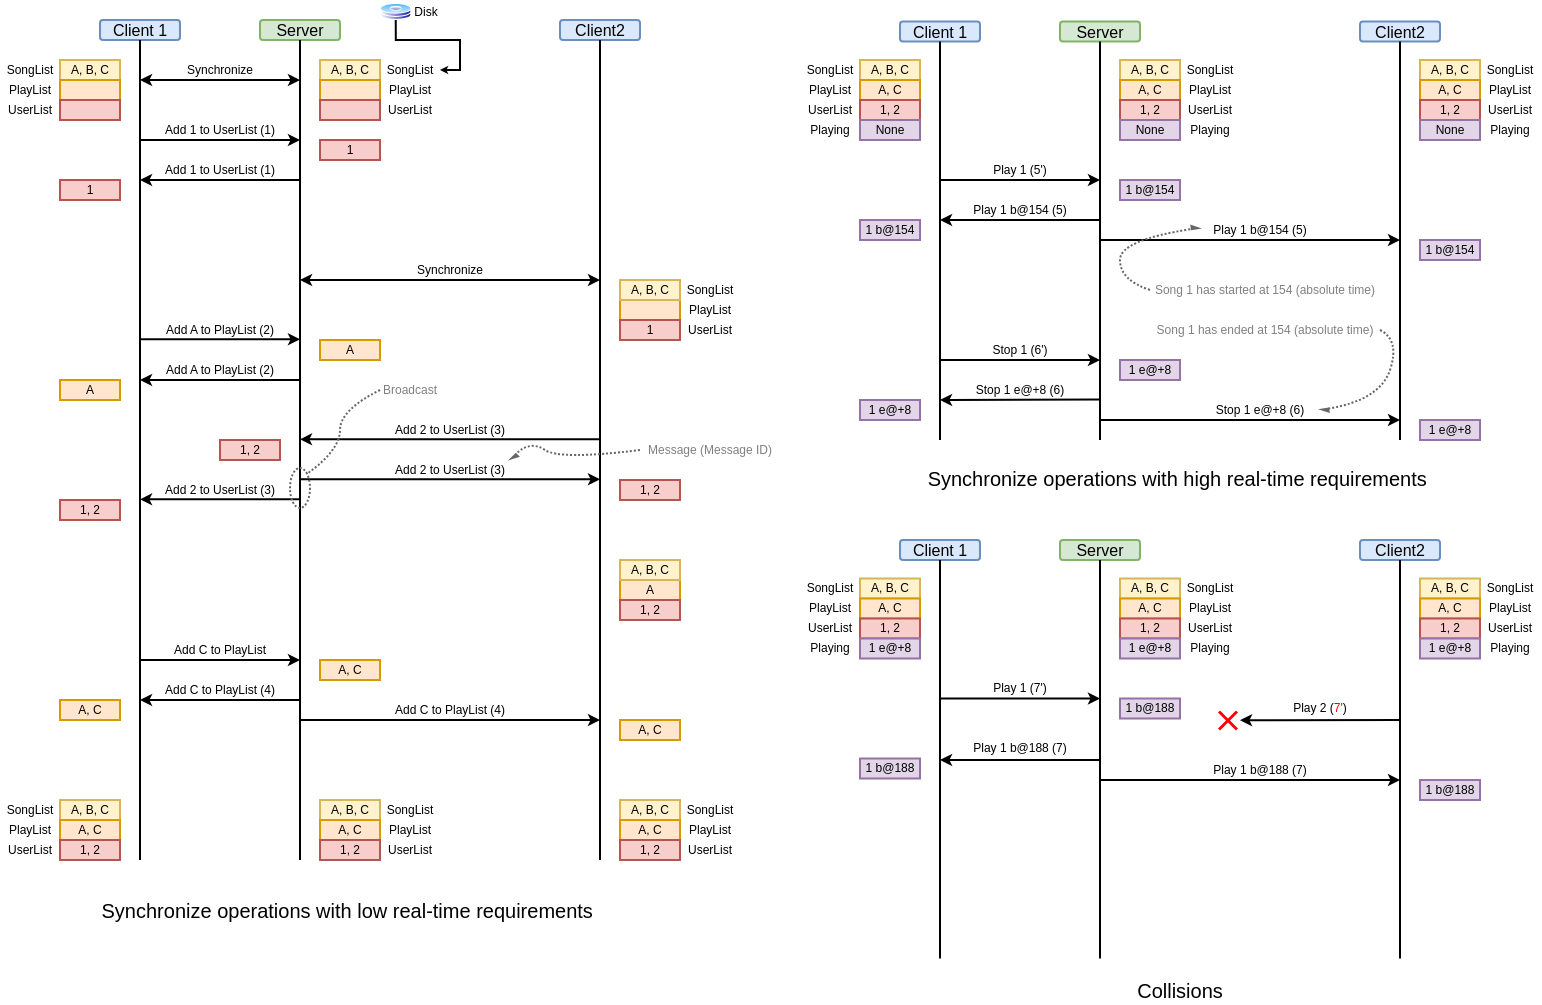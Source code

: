 <mxfile version="24.8.4">
  <diagram name="第 1 页" id="3ZcK6W1l4XbIbxJPCc2v">
    <mxGraphModel dx="1158" dy="635" grid="1" gridSize="10" guides="1" tooltips="1" connect="1" arrows="1" fold="1" page="1" pageScale="1" pageWidth="1000" pageHeight="1000" math="0" shadow="0">
      <root>
        <mxCell id="0" />
        <mxCell id="1" parent="0" />
        <mxCell id="YlG3r0k9uFu-52Q5VEmV-1" value="Client 1" style="rounded=1;whiteSpace=wrap;html=1;fontSize=8;fillColor=#dae8fc;strokeColor=#6c8ebf;" vertex="1" parent="1">
          <mxGeometry x="80" y="20" width="40" height="10" as="geometry" />
        </mxCell>
        <mxCell id="YlG3r0k9uFu-52Q5VEmV-2" value="Server" style="rounded=1;whiteSpace=wrap;html=1;fontSize=8;fillColor=#d5e8d4;strokeColor=#82b366;" vertex="1" parent="1">
          <mxGeometry x="160" y="20" width="40" height="10" as="geometry" />
        </mxCell>
        <mxCell id="YlG3r0k9uFu-52Q5VEmV-3" value="Client2" style="rounded=1;whiteSpace=wrap;html=1;fontSize=8;fillColor=#dae8fc;strokeColor=#6c8ebf;" vertex="1" parent="1">
          <mxGeometry x="310" y="20" width="40" height="10" as="geometry" />
        </mxCell>
        <mxCell id="YlG3r0k9uFu-52Q5VEmV-4" value="" style="endArrow=none;html=1;rounded=0;entryX=0.5;entryY=1;entryDx=0;entryDy=0;" edge="1" parent="1" target="YlG3r0k9uFu-52Q5VEmV-1">
          <mxGeometry width="50" height="50" relative="1" as="geometry">
            <mxPoint x="100" y="440" as="sourcePoint" />
            <mxPoint x="240" y="130" as="targetPoint" />
          </mxGeometry>
        </mxCell>
        <mxCell id="YlG3r0k9uFu-52Q5VEmV-5" value="" style="endArrow=none;html=1;rounded=0;entryX=0.5;entryY=1;entryDx=0;entryDy=0;" edge="1" parent="1" target="YlG3r0k9uFu-52Q5VEmV-2">
          <mxGeometry width="50" height="50" relative="1" as="geometry">
            <mxPoint x="180" y="440" as="sourcePoint" />
            <mxPoint x="179.83" y="50" as="targetPoint" />
          </mxGeometry>
        </mxCell>
        <mxCell id="YlG3r0k9uFu-52Q5VEmV-6" value="" style="endArrow=none;html=1;rounded=0;entryX=0.5;entryY=1;entryDx=0;entryDy=0;" edge="1" parent="1" target="YlG3r0k9uFu-52Q5VEmV-3">
          <mxGeometry width="50" height="50" relative="1" as="geometry">
            <mxPoint x="330" y="440" as="sourcePoint" />
            <mxPoint x="329.83" y="50" as="targetPoint" />
          </mxGeometry>
        </mxCell>
        <mxCell id="YlG3r0k9uFu-52Q5VEmV-7" value="" style="endArrow=classic;html=1;rounded=0;startSize=3;endSize=3;" edge="1" parent="1">
          <mxGeometry width="50" height="50" relative="1" as="geometry">
            <mxPoint x="100" y="80" as="sourcePoint" />
            <mxPoint x="180" y="80" as="targetPoint" />
          </mxGeometry>
        </mxCell>
        <mxCell id="YlG3r0k9uFu-52Q5VEmV-9" value="Add 1 to UserList (1)" style="text;html=1;align=center;verticalAlign=middle;whiteSpace=wrap;rounded=0;fontSize=6;dashed=1;dashPattern=1 1;" vertex="1" parent="1">
          <mxGeometry x="110" y="70" width="60" height="10" as="geometry" />
        </mxCell>
        <mxCell id="YlG3r0k9uFu-52Q5VEmV-13" value="" style="endArrow=classic;html=1;rounded=0;startSize=3;endSize=3;" edge="1" parent="1">
          <mxGeometry width="50" height="50" relative="1" as="geometry">
            <mxPoint x="180" y="100" as="sourcePoint" />
            <mxPoint x="100" y="100" as="targetPoint" />
          </mxGeometry>
        </mxCell>
        <mxCell id="YlG3r0k9uFu-52Q5VEmV-14" value="Add 1 to UserList (1)" style="text;html=1;align=center;verticalAlign=middle;whiteSpace=wrap;rounded=0;fontSize=6;" vertex="1" parent="1">
          <mxGeometry x="110" y="90" width="60" height="10" as="geometry" />
        </mxCell>
        <mxCell id="YlG3r0k9uFu-52Q5VEmV-27" value="" style="endArrow=classic;html=1;rounded=0;startSize=3;endSize=3;" edge="1" parent="1">
          <mxGeometry width="50" height="50" relative="1" as="geometry">
            <mxPoint x="100" y="179.67" as="sourcePoint" />
            <mxPoint x="180" y="179.67" as="targetPoint" />
          </mxGeometry>
        </mxCell>
        <mxCell id="YlG3r0k9uFu-52Q5VEmV-28" value="Add A to PlayList (2)" style="text;html=1;align=center;verticalAlign=middle;whiteSpace=wrap;rounded=0;fontSize=6;" vertex="1" parent="1">
          <mxGeometry x="110" y="170" width="60" height="10" as="geometry" />
        </mxCell>
        <mxCell id="YlG3r0k9uFu-52Q5VEmV-29" value="" style="endArrow=classic;html=1;rounded=0;startSize=3;endSize=3;" edge="1" parent="1">
          <mxGeometry width="50" height="50" relative="1" as="geometry">
            <mxPoint x="180" y="200" as="sourcePoint" />
            <mxPoint x="100" y="200" as="targetPoint" />
          </mxGeometry>
        </mxCell>
        <mxCell id="YlG3r0k9uFu-52Q5VEmV-30" value="Add A to PlayList (2)" style="text;html=1;align=center;verticalAlign=middle;whiteSpace=wrap;rounded=0;fontSize=6;" vertex="1" parent="1">
          <mxGeometry x="110" y="190" width="60" height="10" as="geometry" />
        </mxCell>
        <mxCell id="YlG3r0k9uFu-52Q5VEmV-33" value="A, B, C" style="rounded=0;whiteSpace=wrap;html=1;fillColor=#fff2cc;strokeColor=#d6b656;fontSize=6;" vertex="1" parent="1">
          <mxGeometry x="190" y="40" width="30" height="10" as="geometry" />
        </mxCell>
        <mxCell id="YlG3r0k9uFu-52Q5VEmV-34" value="" style="rounded=0;whiteSpace=wrap;html=1;fillColor=#ffe6cc;strokeColor=#d79b00;fontSize=6;" vertex="1" parent="1">
          <mxGeometry x="190" y="50" width="30" height="10" as="geometry" />
        </mxCell>
        <mxCell id="YlG3r0k9uFu-52Q5VEmV-35" value="" style="rounded=0;whiteSpace=wrap;html=1;fillColor=#f8cecc;strokeColor=#b85450;fontSize=6;" vertex="1" parent="1">
          <mxGeometry x="190" y="60" width="30" height="10" as="geometry" />
        </mxCell>
        <mxCell id="YlG3r0k9uFu-52Q5VEmV-37" value="SongList" style="text;html=1;align=center;verticalAlign=middle;whiteSpace=wrap;rounded=0;fontSize=6;" vertex="1" parent="1">
          <mxGeometry x="220" y="40" width="30" height="10" as="geometry" />
        </mxCell>
        <mxCell id="YlG3r0k9uFu-52Q5VEmV-38" value="PlayList" style="text;html=1;align=center;verticalAlign=middle;whiteSpace=wrap;rounded=0;fontSize=6;" vertex="1" parent="1">
          <mxGeometry x="220" y="50" width="30" height="10" as="geometry" />
        </mxCell>
        <mxCell id="YlG3r0k9uFu-52Q5VEmV-39" value="UserList" style="text;html=1;align=center;verticalAlign=middle;whiteSpace=wrap;rounded=0;fontSize=6;" vertex="1" parent="1">
          <mxGeometry x="220" y="60" width="30" height="10" as="geometry" />
        </mxCell>
        <mxCell id="YlG3r0k9uFu-52Q5VEmV-40" value="1" style="rounded=0;whiteSpace=wrap;html=1;fillColor=#f8cecc;strokeColor=#b85450;fontSize=6;" vertex="1" parent="1">
          <mxGeometry x="190" y="80" width="30" height="10" as="geometry" />
        </mxCell>
        <mxCell id="YlG3r0k9uFu-52Q5VEmV-41" value="" style="rounded=0;whiteSpace=wrap;html=1;fillColor=#ffe6cc;strokeColor=#d79b00;fontSize=6;" vertex="1" parent="1">
          <mxGeometry x="340" y="160" width="30" height="10" as="geometry" />
        </mxCell>
        <mxCell id="YlG3r0k9uFu-52Q5VEmV-42" value="A" style="rounded=0;whiteSpace=wrap;html=1;fillColor=#ffe6cc;strokeColor=#d79b00;fontSize=6;" vertex="1" parent="1">
          <mxGeometry x="60" y="200" width="30" height="10" as="geometry" />
        </mxCell>
        <mxCell id="YlG3r0k9uFu-52Q5VEmV-43" value="A" style="rounded=0;whiteSpace=wrap;html=1;fillColor=#ffe6cc;strokeColor=#d79b00;fontSize=6;" vertex="1" parent="1">
          <mxGeometry x="190" y="180" width="30" height="10" as="geometry" />
        </mxCell>
        <mxCell id="YlG3r0k9uFu-52Q5VEmV-44" value="A, B, C" style="rounded=0;whiteSpace=wrap;html=1;fillColor=#fff2cc;strokeColor=#d6b656;fontSize=6;" vertex="1" parent="1">
          <mxGeometry x="340" y="150" width="30" height="10" as="geometry" />
        </mxCell>
        <mxCell id="YlG3r0k9uFu-52Q5VEmV-45" value="" style="endArrow=classic;html=1;rounded=0;startSize=3;endSize=3;" edge="1" parent="1">
          <mxGeometry width="50" height="50" relative="1" as="geometry">
            <mxPoint x="330" y="229.67" as="sourcePoint" />
            <mxPoint x="180" y="229.67" as="targetPoint" />
          </mxGeometry>
        </mxCell>
        <mxCell id="YlG3r0k9uFu-52Q5VEmV-46" value="Add 2 to UserList (3)" style="text;html=1;align=center;verticalAlign=middle;whiteSpace=wrap;rounded=0;fontSize=6;" vertex="1" parent="1">
          <mxGeometry x="225" y="220" width="60" height="10" as="geometry" />
        </mxCell>
        <mxCell id="YlG3r0k9uFu-52Q5VEmV-47" value="" style="endArrow=classic;html=1;rounded=0;startSize=3;endSize=3;" edge="1" parent="1">
          <mxGeometry width="50" height="50" relative="1" as="geometry">
            <mxPoint x="180" y="249.67" as="sourcePoint" />
            <mxPoint x="330" y="249.67" as="targetPoint" />
          </mxGeometry>
        </mxCell>
        <mxCell id="YlG3r0k9uFu-52Q5VEmV-48" value="Add 2 to UserList (3)" style="text;html=1;align=center;verticalAlign=middle;whiteSpace=wrap;rounded=0;fontSize=6;" vertex="1" parent="1">
          <mxGeometry x="225" y="240" width="60" height="10" as="geometry" />
        </mxCell>
        <mxCell id="YlG3r0k9uFu-52Q5VEmV-56" value="1, 2" style="rounded=0;whiteSpace=wrap;html=1;fillColor=#f8cecc;strokeColor=#b85450;fontSize=6;" vertex="1" parent="1">
          <mxGeometry x="140" y="230" width="30" height="10" as="geometry" />
        </mxCell>
        <mxCell id="YlG3r0k9uFu-52Q5VEmV-72" value="1" style="rounded=0;whiteSpace=wrap;html=1;fillColor=#f8cecc;strokeColor=#b85450;fontSize=6;" vertex="1" parent="1">
          <mxGeometry x="340" y="170" width="30" height="10" as="geometry" />
        </mxCell>
        <mxCell id="YlG3r0k9uFu-52Q5VEmV-75" style="edgeStyle=orthogonalEdgeStyle;rounded=0;orthogonalLoop=1;jettySize=auto;html=1;exitX=0.5;exitY=1;exitDx=0;exitDy=0;entryX=1;entryY=0.5;entryDx=0;entryDy=0;strokeWidth=1;endSize=1;" edge="1" parent="1" source="YlG3r0k9uFu-52Q5VEmV-74" target="YlG3r0k9uFu-52Q5VEmV-37">
          <mxGeometry relative="1" as="geometry">
            <Array as="points">
              <mxPoint x="228" y="30" />
              <mxPoint x="260" y="30" />
              <mxPoint x="260" y="45" />
            </Array>
          </mxGeometry>
        </mxCell>
        <mxCell id="YlG3r0k9uFu-52Q5VEmV-74" value="" style="image;aspect=fixed;perimeter=ellipsePerimeter;html=1;align=center;shadow=0;dashed=0;spacingTop=3;image=img/lib/active_directory/hard_disk.svg;" vertex="1" parent="1">
          <mxGeometry x="220" y="11.5" width="15.74" height="8.5" as="geometry" />
        </mxCell>
        <mxCell id="YlG3r0k9uFu-52Q5VEmV-76" value="" style="endArrow=classic;html=1;rounded=0;startSize=3;endSize=3;" edge="1" parent="1">
          <mxGeometry width="50" height="50" relative="1" as="geometry">
            <mxPoint x="180" y="259.67" as="sourcePoint" />
            <mxPoint x="100" y="259.67" as="targetPoint" />
          </mxGeometry>
        </mxCell>
        <mxCell id="YlG3r0k9uFu-52Q5VEmV-77" value="Add 2 to UserList (3)" style="text;html=1;align=center;verticalAlign=middle;whiteSpace=wrap;rounded=0;fontSize=6;" vertex="1" parent="1">
          <mxGeometry x="110" y="250" width="60" height="10" as="geometry" />
        </mxCell>
        <mxCell id="YlG3r0k9uFu-52Q5VEmV-78" value="1, 2" style="rounded=0;whiteSpace=wrap;html=1;fillColor=#f8cecc;strokeColor=#b85450;fontSize=6;" vertex="1" parent="1">
          <mxGeometry x="60" y="260" width="30" height="10" as="geometry" />
        </mxCell>
        <mxCell id="YlG3r0k9uFu-52Q5VEmV-82" value="A" style="rounded=0;whiteSpace=wrap;html=1;fillColor=#ffe6cc;strokeColor=#d79b00;fontSize=6;" vertex="1" parent="1">
          <mxGeometry x="340" y="300" width="30" height="10" as="geometry" />
        </mxCell>
        <mxCell id="YlG3r0k9uFu-52Q5VEmV-83" value="A, B, C" style="rounded=0;whiteSpace=wrap;html=1;fillColor=#fff2cc;strokeColor=#d6b656;fontSize=6;" vertex="1" parent="1">
          <mxGeometry x="340" y="290" width="30" height="10" as="geometry" />
        </mxCell>
        <mxCell id="YlG3r0k9uFu-52Q5VEmV-84" value="1, 2" style="rounded=0;whiteSpace=wrap;html=1;fillColor=#f8cecc;strokeColor=#b85450;fontSize=6;" vertex="1" parent="1">
          <mxGeometry x="340" y="310" width="30" height="10" as="geometry" />
        </mxCell>
        <mxCell id="YlG3r0k9uFu-52Q5VEmV-88" value="" style="endArrow=classic;html=1;rounded=0;startSize=3;endSize=3;" edge="1" parent="1">
          <mxGeometry width="50" height="50" relative="1" as="geometry">
            <mxPoint x="100" y="340" as="sourcePoint" />
            <mxPoint x="180" y="340" as="targetPoint" />
          </mxGeometry>
        </mxCell>
        <mxCell id="YlG3r0k9uFu-52Q5VEmV-89" value="Add C to PlayList" style="text;html=1;align=center;verticalAlign=middle;whiteSpace=wrap;rounded=0;fontSize=6;" vertex="1" parent="1">
          <mxGeometry x="110" y="330" width="60" height="10" as="geometry" />
        </mxCell>
        <mxCell id="YlG3r0k9uFu-52Q5VEmV-90" value="A, C" style="rounded=0;whiteSpace=wrap;html=1;fillColor=#ffe6cc;strokeColor=#d79b00;fontSize=6;" vertex="1" parent="1">
          <mxGeometry x="190" y="340" width="30" height="10" as="geometry" />
        </mxCell>
        <mxCell id="YlG3r0k9uFu-52Q5VEmV-91" value="" style="endArrow=classic;html=1;rounded=0;startSize=3;endSize=3;" edge="1" parent="1">
          <mxGeometry width="50" height="50" relative="1" as="geometry">
            <mxPoint x="180" y="360" as="sourcePoint" />
            <mxPoint x="100" y="360" as="targetPoint" />
          </mxGeometry>
        </mxCell>
        <mxCell id="YlG3r0k9uFu-52Q5VEmV-92" value="Add C to PlayList (4)" style="text;html=1;align=center;verticalAlign=middle;whiteSpace=wrap;rounded=0;fontSize=6;" vertex="1" parent="1">
          <mxGeometry x="110" y="350" width="60" height="10" as="geometry" />
        </mxCell>
        <mxCell id="YlG3r0k9uFu-52Q5VEmV-93" value="A, C" style="rounded=0;whiteSpace=wrap;html=1;fillColor=#ffe6cc;strokeColor=#d79b00;fontSize=6;" vertex="1" parent="1">
          <mxGeometry x="60" y="360" width="30" height="10" as="geometry" />
        </mxCell>
        <mxCell id="YlG3r0k9uFu-52Q5VEmV-94" value="" style="endArrow=classic;html=1;rounded=0;startSize=3;endSize=3;" edge="1" parent="1">
          <mxGeometry width="50" height="50" relative="1" as="geometry">
            <mxPoint x="180" y="370" as="sourcePoint" />
            <mxPoint x="330" y="370" as="targetPoint" />
          </mxGeometry>
        </mxCell>
        <mxCell id="YlG3r0k9uFu-52Q5VEmV-95" value="Add C to PlayList (4)" style="text;html=1;align=center;verticalAlign=middle;whiteSpace=wrap;rounded=0;fontSize=6;" vertex="1" parent="1">
          <mxGeometry x="225" y="360" width="60" height="10" as="geometry" />
        </mxCell>
        <mxCell id="YlG3r0k9uFu-52Q5VEmV-96" value="A, C" style="rounded=0;whiteSpace=wrap;html=1;fillColor=#ffe6cc;strokeColor=#d79b00;fontSize=6;" vertex="1" parent="1">
          <mxGeometry x="340" y="370" width="30" height="10" as="geometry" />
        </mxCell>
        <mxCell id="YlG3r0k9uFu-52Q5VEmV-102" value="A, B, C" style="rounded=0;whiteSpace=wrap;html=1;fillColor=#fff2cc;strokeColor=#d6b656;fontSize=6;" vertex="1" parent="1">
          <mxGeometry x="340" y="410" width="30" height="10" as="geometry" />
        </mxCell>
        <mxCell id="YlG3r0k9uFu-52Q5VEmV-103" value="A, C" style="rounded=0;whiteSpace=wrap;html=1;fillColor=#ffe6cc;strokeColor=#d79b00;fontSize=6;" vertex="1" parent="1">
          <mxGeometry x="340" y="420" width="30" height="10" as="geometry" />
        </mxCell>
        <mxCell id="YlG3r0k9uFu-52Q5VEmV-104" value="1, 2" style="rounded=0;whiteSpace=wrap;html=1;fillColor=#f8cecc;strokeColor=#b85450;fontSize=6;" vertex="1" parent="1">
          <mxGeometry x="340" y="430" width="30" height="10" as="geometry" />
        </mxCell>
        <mxCell id="YlG3r0k9uFu-52Q5VEmV-105" value="SongList" style="text;html=1;align=center;verticalAlign=middle;whiteSpace=wrap;rounded=0;fontSize=6;" vertex="1" parent="1">
          <mxGeometry x="370" y="410" width="30" height="10" as="geometry" />
        </mxCell>
        <mxCell id="YlG3r0k9uFu-52Q5VEmV-106" value="PlayList" style="text;html=1;align=center;verticalAlign=middle;whiteSpace=wrap;rounded=0;fontSize=6;" vertex="1" parent="1">
          <mxGeometry x="370" y="420" width="30" height="10" as="geometry" />
        </mxCell>
        <mxCell id="YlG3r0k9uFu-52Q5VEmV-107" value="UserList" style="text;html=1;align=center;verticalAlign=middle;whiteSpace=wrap;rounded=0;fontSize=6;" vertex="1" parent="1">
          <mxGeometry x="370" y="430" width="30" height="10" as="geometry" />
        </mxCell>
        <mxCell id="YlG3r0k9uFu-52Q5VEmV-114" value="A, B, C" style="rounded=0;whiteSpace=wrap;html=1;fillColor=#fff2cc;strokeColor=#d6b656;fontSize=6;" vertex="1" parent="1">
          <mxGeometry x="190" y="410" width="30" height="10" as="geometry" />
        </mxCell>
        <mxCell id="YlG3r0k9uFu-52Q5VEmV-115" value="A, C" style="rounded=0;whiteSpace=wrap;html=1;fillColor=#ffe6cc;strokeColor=#d79b00;fontSize=6;" vertex="1" parent="1">
          <mxGeometry x="190" y="420" width="30" height="10" as="geometry" />
        </mxCell>
        <mxCell id="YlG3r0k9uFu-52Q5VEmV-116" value="1, 2" style="rounded=0;whiteSpace=wrap;html=1;fillColor=#f8cecc;strokeColor=#b85450;fontSize=6;" vertex="1" parent="1">
          <mxGeometry x="190" y="430" width="30" height="10" as="geometry" />
        </mxCell>
        <mxCell id="YlG3r0k9uFu-52Q5VEmV-117" value="SongList" style="text;html=1;align=center;verticalAlign=middle;whiteSpace=wrap;rounded=0;fontSize=6;" vertex="1" parent="1">
          <mxGeometry x="220" y="410" width="30" height="10" as="geometry" />
        </mxCell>
        <mxCell id="YlG3r0k9uFu-52Q5VEmV-118" value="PlayList" style="text;html=1;align=center;verticalAlign=middle;whiteSpace=wrap;rounded=0;fontSize=6;" vertex="1" parent="1">
          <mxGeometry x="220" y="420" width="30" height="10" as="geometry" />
        </mxCell>
        <mxCell id="YlG3r0k9uFu-52Q5VEmV-119" value="UserList" style="text;html=1;align=center;verticalAlign=middle;whiteSpace=wrap;rounded=0;fontSize=6;" vertex="1" parent="1">
          <mxGeometry x="220" y="430" width="30" height="10" as="geometry" />
        </mxCell>
        <mxCell id="YlG3r0k9uFu-52Q5VEmV-120" value="A, B, C" style="rounded=0;whiteSpace=wrap;html=1;fillColor=#fff2cc;strokeColor=#d6b656;fontSize=6;" vertex="1" parent="1">
          <mxGeometry x="60" y="410" width="30" height="10" as="geometry" />
        </mxCell>
        <mxCell id="YlG3r0k9uFu-52Q5VEmV-121" value="A, C" style="rounded=0;whiteSpace=wrap;html=1;fillColor=#ffe6cc;strokeColor=#d79b00;fontSize=6;" vertex="1" parent="1">
          <mxGeometry x="60" y="420" width="30" height="10" as="geometry" />
        </mxCell>
        <mxCell id="YlG3r0k9uFu-52Q5VEmV-122" value="1, 2" style="rounded=0;whiteSpace=wrap;html=1;fillColor=#f8cecc;strokeColor=#b85450;fontSize=6;" vertex="1" parent="1">
          <mxGeometry x="60" y="430" width="30" height="10" as="geometry" />
        </mxCell>
        <mxCell id="YlG3r0k9uFu-52Q5VEmV-123" value="SongList" style="text;html=1;align=center;verticalAlign=middle;whiteSpace=wrap;rounded=0;fontSize=6;" vertex="1" parent="1">
          <mxGeometry x="30" y="410" width="30" height="10" as="geometry" />
        </mxCell>
        <mxCell id="YlG3r0k9uFu-52Q5VEmV-124" value="PlayList" style="text;html=1;align=center;verticalAlign=middle;whiteSpace=wrap;rounded=0;fontSize=6;" vertex="1" parent="1">
          <mxGeometry x="30" y="420" width="30" height="10" as="geometry" />
        </mxCell>
        <mxCell id="YlG3r0k9uFu-52Q5VEmV-125" value="UserList" style="text;html=1;align=center;verticalAlign=middle;whiteSpace=wrap;rounded=0;fontSize=6;" vertex="1" parent="1">
          <mxGeometry x="30" y="430" width="30" height="10" as="geometry" />
        </mxCell>
        <mxCell id="YlG3r0k9uFu-52Q5VEmV-126" value="Disk" style="text;html=1;align=center;verticalAlign=middle;whiteSpace=wrap;rounded=0;fontSize=6;" vertex="1" parent="1">
          <mxGeometry x="235.74" y="10.75" width="14.26" height="10" as="geometry" />
        </mxCell>
        <mxCell id="YlG3r0k9uFu-52Q5VEmV-138" value="Synchronize operations with low real-time requirements&amp;nbsp;" style="text;html=1;align=center;verticalAlign=middle;whiteSpace=wrap;rounded=0;fontSize=10;" vertex="1" parent="1">
          <mxGeometry x="75" y="460" width="260" height="10" as="geometry" />
        </mxCell>
        <mxCell id="YlG3r0k9uFu-52Q5VEmV-143" value="Client 1" style="rounded=1;whiteSpace=wrap;html=1;fontSize=8;fillColor=#dae8fc;strokeColor=#6c8ebf;" vertex="1" parent="1">
          <mxGeometry x="480" y="20.75" width="40" height="10" as="geometry" />
        </mxCell>
        <mxCell id="YlG3r0k9uFu-52Q5VEmV-144" value="Server" style="rounded=1;whiteSpace=wrap;html=1;fontSize=8;fillColor=#d5e8d4;strokeColor=#82b366;" vertex="1" parent="1">
          <mxGeometry x="560" y="20.75" width="40" height="10" as="geometry" />
        </mxCell>
        <mxCell id="YlG3r0k9uFu-52Q5VEmV-145" value="Client2" style="rounded=1;whiteSpace=wrap;html=1;fontSize=8;fillColor=#dae8fc;strokeColor=#6c8ebf;" vertex="1" parent="1">
          <mxGeometry x="710" y="20.75" width="40" height="10" as="geometry" />
        </mxCell>
        <mxCell id="YlG3r0k9uFu-52Q5VEmV-146" value="" style="endArrow=none;html=1;rounded=0;entryX=0.5;entryY=1;entryDx=0;entryDy=0;" edge="1" parent="1" target="YlG3r0k9uFu-52Q5VEmV-143">
          <mxGeometry width="50" height="50" relative="1" as="geometry">
            <mxPoint x="500" y="230" as="sourcePoint" />
            <mxPoint x="640" y="130.75" as="targetPoint" />
          </mxGeometry>
        </mxCell>
        <mxCell id="YlG3r0k9uFu-52Q5VEmV-147" value="" style="endArrow=none;html=1;rounded=0;entryX=0.5;entryY=1;entryDx=0;entryDy=0;" edge="1" parent="1" target="YlG3r0k9uFu-52Q5VEmV-144">
          <mxGeometry width="50" height="50" relative="1" as="geometry">
            <mxPoint x="580" y="230" as="sourcePoint" />
            <mxPoint x="579.83" y="50.75" as="targetPoint" />
          </mxGeometry>
        </mxCell>
        <mxCell id="YlG3r0k9uFu-52Q5VEmV-148" value="" style="endArrow=none;html=1;rounded=0;entryX=0.5;entryY=1;entryDx=0;entryDy=0;" edge="1" parent="1" target="YlG3r0k9uFu-52Q5VEmV-145">
          <mxGeometry width="50" height="50" relative="1" as="geometry">
            <mxPoint x="730" y="230" as="sourcePoint" />
            <mxPoint x="729.83" y="50.75" as="targetPoint" />
          </mxGeometry>
        </mxCell>
        <mxCell id="YlG3r0k9uFu-52Q5VEmV-149" value="Synchronize operations with high real-time requirements&amp;nbsp;" style="text;html=1;align=center;verticalAlign=middle;whiteSpace=wrap;rounded=0;fontSize=10;" vertex="1" parent="1">
          <mxGeometry x="490" y="244" width="260" height="10" as="geometry" />
        </mxCell>
        <mxCell id="YlG3r0k9uFu-52Q5VEmV-150" value="A, B, C" style="rounded=0;whiteSpace=wrap;html=1;fillColor=#fff2cc;strokeColor=#d6b656;fontSize=6;" vertex="1" parent="1">
          <mxGeometry x="740" y="40" width="30" height="10" as="geometry" />
        </mxCell>
        <mxCell id="YlG3r0k9uFu-52Q5VEmV-151" value="A, C" style="rounded=0;whiteSpace=wrap;html=1;fillColor=#ffe6cc;strokeColor=#d79b00;fontSize=6;" vertex="1" parent="1">
          <mxGeometry x="740" y="50" width="30" height="10" as="geometry" />
        </mxCell>
        <mxCell id="YlG3r0k9uFu-52Q5VEmV-152" value="1, 2" style="rounded=0;whiteSpace=wrap;html=1;fillColor=#f8cecc;strokeColor=#b85450;fontSize=6;" vertex="1" parent="1">
          <mxGeometry x="740" y="60" width="30" height="10" as="geometry" />
        </mxCell>
        <mxCell id="YlG3r0k9uFu-52Q5VEmV-153" value="SongList" style="text;html=1;align=center;verticalAlign=middle;whiteSpace=wrap;rounded=0;fontSize=6;" vertex="1" parent="1">
          <mxGeometry x="770" y="40" width="30" height="10" as="geometry" />
        </mxCell>
        <mxCell id="YlG3r0k9uFu-52Q5VEmV-154" value="PlayList" style="text;html=1;align=center;verticalAlign=middle;whiteSpace=wrap;rounded=0;fontSize=6;" vertex="1" parent="1">
          <mxGeometry x="770" y="50" width="30" height="10" as="geometry" />
        </mxCell>
        <mxCell id="YlG3r0k9uFu-52Q5VEmV-155" value="UserList" style="text;html=1;align=center;verticalAlign=middle;whiteSpace=wrap;rounded=0;fontSize=6;" vertex="1" parent="1">
          <mxGeometry x="770" y="60" width="30" height="10" as="geometry" />
        </mxCell>
        <mxCell id="YlG3r0k9uFu-52Q5VEmV-156" value="A, B, C" style="rounded=0;whiteSpace=wrap;html=1;fillColor=#fff2cc;strokeColor=#d6b656;fontSize=6;" vertex="1" parent="1">
          <mxGeometry x="590" y="40" width="30" height="10" as="geometry" />
        </mxCell>
        <mxCell id="YlG3r0k9uFu-52Q5VEmV-157" value="A, C" style="rounded=0;whiteSpace=wrap;html=1;fillColor=#ffe6cc;strokeColor=#d79b00;fontSize=6;" vertex="1" parent="1">
          <mxGeometry x="590" y="50" width="30" height="10" as="geometry" />
        </mxCell>
        <mxCell id="YlG3r0k9uFu-52Q5VEmV-158" value="1, 2" style="rounded=0;whiteSpace=wrap;html=1;fillColor=#f8cecc;strokeColor=#b85450;fontSize=6;" vertex="1" parent="1">
          <mxGeometry x="590" y="60" width="30" height="10" as="geometry" />
        </mxCell>
        <mxCell id="YlG3r0k9uFu-52Q5VEmV-159" value="SongList" style="text;html=1;align=center;verticalAlign=middle;whiteSpace=wrap;rounded=0;fontSize=6;" vertex="1" parent="1">
          <mxGeometry x="620" y="40" width="30" height="10" as="geometry" />
        </mxCell>
        <mxCell id="YlG3r0k9uFu-52Q5VEmV-160" value="PlayList" style="text;html=1;align=center;verticalAlign=middle;whiteSpace=wrap;rounded=0;fontSize=6;" vertex="1" parent="1">
          <mxGeometry x="620" y="50" width="30" height="10" as="geometry" />
        </mxCell>
        <mxCell id="YlG3r0k9uFu-52Q5VEmV-161" value="UserList" style="text;html=1;align=center;verticalAlign=middle;whiteSpace=wrap;rounded=0;fontSize=6;" vertex="1" parent="1">
          <mxGeometry x="620" y="60" width="30" height="10" as="geometry" />
        </mxCell>
        <mxCell id="YlG3r0k9uFu-52Q5VEmV-162" value="A, B, C" style="rounded=0;whiteSpace=wrap;html=1;fillColor=#fff2cc;strokeColor=#d6b656;fontSize=6;" vertex="1" parent="1">
          <mxGeometry x="460" y="40" width="30" height="10" as="geometry" />
        </mxCell>
        <mxCell id="YlG3r0k9uFu-52Q5VEmV-163" value="A, C" style="rounded=0;whiteSpace=wrap;html=1;fillColor=#ffe6cc;strokeColor=#d79b00;fontSize=6;" vertex="1" parent="1">
          <mxGeometry x="460" y="50" width="30" height="10" as="geometry" />
        </mxCell>
        <mxCell id="YlG3r0k9uFu-52Q5VEmV-164" value="1, 2" style="rounded=0;whiteSpace=wrap;html=1;fillColor=#f8cecc;strokeColor=#b85450;fontSize=6;" vertex="1" parent="1">
          <mxGeometry x="460" y="60" width="30" height="10" as="geometry" />
        </mxCell>
        <mxCell id="YlG3r0k9uFu-52Q5VEmV-165" value="SongList" style="text;html=1;align=center;verticalAlign=middle;whiteSpace=wrap;rounded=0;fontSize=6;" vertex="1" parent="1">
          <mxGeometry x="430" y="40" width="30" height="10" as="geometry" />
        </mxCell>
        <mxCell id="YlG3r0k9uFu-52Q5VEmV-166" value="PlayList" style="text;html=1;align=center;verticalAlign=middle;whiteSpace=wrap;rounded=0;fontSize=6;" vertex="1" parent="1">
          <mxGeometry x="430" y="50" width="30" height="10" as="geometry" />
        </mxCell>
        <mxCell id="YlG3r0k9uFu-52Q5VEmV-167" value="UserList" style="text;html=1;align=center;verticalAlign=middle;whiteSpace=wrap;rounded=0;fontSize=6;" vertex="1" parent="1">
          <mxGeometry x="430" y="60" width="30" height="10" as="geometry" />
        </mxCell>
        <mxCell id="YlG3r0k9uFu-52Q5VEmV-168" value="" style="endArrow=classic;html=1;rounded=0;startSize=3;endSize=3;" edge="1" parent="1">
          <mxGeometry width="50" height="50" relative="1" as="geometry">
            <mxPoint x="500" y="100" as="sourcePoint" />
            <mxPoint x="580" y="100" as="targetPoint" />
          </mxGeometry>
        </mxCell>
        <mxCell id="YlG3r0k9uFu-52Q5VEmV-169" value="Play 1 (5&#39;)" style="text;html=1;align=center;verticalAlign=middle;whiteSpace=wrap;rounded=0;fontSize=6;" vertex="1" parent="1">
          <mxGeometry x="510" y="90" width="60" height="10" as="geometry" />
        </mxCell>
        <mxCell id="YlG3r0k9uFu-52Q5VEmV-170" value="None" style="rounded=0;whiteSpace=wrap;html=1;fillColor=#e1d5e7;strokeColor=#9673a6;fontSize=6;" vertex="1" parent="1">
          <mxGeometry x="460" y="70" width="30" height="10" as="geometry" />
        </mxCell>
        <mxCell id="YlG3r0k9uFu-52Q5VEmV-171" value="Playing" style="text;html=1;align=center;verticalAlign=middle;whiteSpace=wrap;rounded=0;fontSize=6;" vertex="1" parent="1">
          <mxGeometry x="430" y="70" width="30" height="10" as="geometry" />
        </mxCell>
        <mxCell id="YlG3r0k9uFu-52Q5VEmV-172" value="None" style="rounded=0;whiteSpace=wrap;html=1;fillColor=#e1d5e7;strokeColor=#9673a6;fontSize=6;" vertex="1" parent="1">
          <mxGeometry x="590" y="70" width="30" height="10" as="geometry" />
        </mxCell>
        <mxCell id="YlG3r0k9uFu-52Q5VEmV-173" value="Playing" style="text;html=1;align=center;verticalAlign=middle;whiteSpace=wrap;rounded=0;fontSize=6;" vertex="1" parent="1">
          <mxGeometry x="620" y="70" width="30" height="10" as="geometry" />
        </mxCell>
        <mxCell id="YlG3r0k9uFu-52Q5VEmV-174" value="None" style="rounded=0;whiteSpace=wrap;html=1;fillColor=#e1d5e7;strokeColor=#9673a6;fontSize=6;" vertex="1" parent="1">
          <mxGeometry x="740" y="70" width="30" height="10" as="geometry" />
        </mxCell>
        <mxCell id="YlG3r0k9uFu-52Q5VEmV-175" value="Playing" style="text;html=1;align=center;verticalAlign=middle;whiteSpace=wrap;rounded=0;fontSize=6;" vertex="1" parent="1">
          <mxGeometry x="770" y="70" width="30" height="10" as="geometry" />
        </mxCell>
        <mxCell id="YlG3r0k9uFu-52Q5VEmV-176" value="1 b@154" style="rounded=0;whiteSpace=wrap;html=1;fillColor=#e1d5e7;strokeColor=#9673a6;fontSize=6;" vertex="1" parent="1">
          <mxGeometry x="590" y="100" width="30" height="10" as="geometry" />
        </mxCell>
        <mxCell id="YlG3r0k9uFu-52Q5VEmV-177" value="" style="endArrow=classic;html=1;rounded=0;startSize=3;endSize=3;" edge="1" parent="1">
          <mxGeometry width="50" height="50" relative="1" as="geometry">
            <mxPoint x="580" y="130" as="sourcePoint" />
            <mxPoint x="730" y="130" as="targetPoint" />
          </mxGeometry>
        </mxCell>
        <mxCell id="YlG3r0k9uFu-52Q5VEmV-178" value="" style="endArrow=classic;html=1;rounded=0;startSize=3;endSize=3;" edge="1" parent="1">
          <mxGeometry width="50" height="50" relative="1" as="geometry">
            <mxPoint x="580" y="120" as="sourcePoint" />
            <mxPoint x="500" y="120" as="targetPoint" />
          </mxGeometry>
        </mxCell>
        <mxCell id="YlG3r0k9uFu-52Q5VEmV-179" value="Play 1 b@154 (5)" style="text;html=1;align=center;verticalAlign=middle;whiteSpace=wrap;rounded=0;fontSize=6;" vertex="1" parent="1">
          <mxGeometry x="510" y="110" width="60" height="10" as="geometry" />
        </mxCell>
        <mxCell id="YlG3r0k9uFu-52Q5VEmV-186" value="Message (Message ID)" style="text;html=1;align=center;verticalAlign=middle;whiteSpace=wrap;rounded=0;fontSize=6;fontColor=#808080;" vertex="1" parent="1">
          <mxGeometry x="350" y="230" width="70" height="10" as="geometry" />
        </mxCell>
        <mxCell id="YlG3r0k9uFu-52Q5VEmV-187" value="" style="curved=1;endArrow=async;html=1;rounded=0;endSize=2;dashed=1;dashPattern=1 1;fillColor=#f5f5f5;strokeColor=#666666;startSize=2;endFill=0;exitX=0;exitY=0.5;exitDx=0;exitDy=0;" edge="1" parent="1" source="YlG3r0k9uFu-52Q5VEmV-186">
          <mxGeometry width="50" height="50" relative="1" as="geometry">
            <mxPoint x="285" y="210" as="sourcePoint" />
            <mxPoint x="285" y="240" as="targetPoint" />
            <Array as="points">
              <mxPoint x="310" y="240" />
              <mxPoint x="295" y="230" />
            </Array>
          </mxGeometry>
        </mxCell>
        <mxCell id="YlG3r0k9uFu-52Q5VEmV-189" value="" style="curved=1;endArrow=none;html=1;rounded=0;endSize=2;dashed=1;dashPattern=1 1;fillColor=#f5f5f5;strokeColor=#666666;startSize=2;endFill=0;entryX=1;entryY=0;entryDx=0;entryDy=0;" edge="1" parent="1" target="YlG3r0k9uFu-52Q5VEmV-191">
          <mxGeometry width="50" height="50" relative="1" as="geometry">
            <mxPoint x="220" y="205" as="sourcePoint" />
            <mxPoint x="190" y="245" as="targetPoint" />
            <Array as="points">
              <mxPoint x="200" y="215" />
              <mxPoint x="200" y="235" />
            </Array>
          </mxGeometry>
        </mxCell>
        <mxCell id="YlG3r0k9uFu-52Q5VEmV-190" value="Broadcast" style="text;html=1;align=center;verticalAlign=middle;whiteSpace=wrap;rounded=0;fontSize=6;fontColor=#808080;" vertex="1" parent="1">
          <mxGeometry x="220" y="200" width="30" height="10" as="geometry" />
        </mxCell>
        <mxCell id="YlG3r0k9uFu-52Q5VEmV-191" value="" style="ellipse;whiteSpace=wrap;html=1;fillColor=none;rounded=0;dashed=1;dashPattern=1 1;strokeColor=#666666;align=center;verticalAlign=middle;fontFamily=Helvetica;fontSize=11;fontColor=default;labelBackgroundColor=default;" vertex="1" parent="1">
          <mxGeometry x="175" y="244" width="10" height="20" as="geometry" />
        </mxCell>
        <mxCell id="YlG3r0k9uFu-52Q5VEmV-193" value="1, 2" style="rounded=0;whiteSpace=wrap;html=1;fillColor=#f8cecc;strokeColor=#b85450;fontSize=6;" vertex="1" parent="1">
          <mxGeometry x="340" y="250" width="30" height="10" as="geometry" />
        </mxCell>
        <mxCell id="YlG3r0k9uFu-52Q5VEmV-195" value="1 b@154" style="rounded=0;whiteSpace=wrap;html=1;fillColor=#e1d5e7;strokeColor=#9673a6;fontSize=6;" vertex="1" parent="1">
          <mxGeometry x="460" y="120" width="30" height="10" as="geometry" />
        </mxCell>
        <mxCell id="YlG3r0k9uFu-52Q5VEmV-196" value="1 b@154" style="rounded=0;whiteSpace=wrap;html=1;fillColor=#e1d5e7;strokeColor=#9673a6;fontSize=6;" vertex="1" parent="1">
          <mxGeometry x="740" y="130" width="30" height="10" as="geometry" />
        </mxCell>
        <mxCell id="YlG3r0k9uFu-52Q5VEmV-197" value="Play 1 b@154 (5)" style="text;html=1;align=center;verticalAlign=middle;whiteSpace=wrap;rounded=0;fontSize=6;" vertex="1" parent="1">
          <mxGeometry x="630" y="120" width="60" height="10" as="geometry" />
        </mxCell>
        <mxCell id="YlG3r0k9uFu-52Q5VEmV-209" value="" style="endArrow=classic;html=1;rounded=0;startSize=3;endSize=3;" edge="1" parent="1">
          <mxGeometry width="50" height="50" relative="1" as="geometry">
            <mxPoint x="500" y="190" as="sourcePoint" />
            <mxPoint x="580" y="190" as="targetPoint" />
          </mxGeometry>
        </mxCell>
        <mxCell id="YlG3r0k9uFu-52Q5VEmV-210" value="Stop 1 (6&#39;)" style="text;html=1;align=center;verticalAlign=middle;whiteSpace=wrap;rounded=0;fontSize=6;" vertex="1" parent="1">
          <mxGeometry x="510" y="180" width="60" height="10" as="geometry" />
        </mxCell>
        <mxCell id="YlG3r0k9uFu-52Q5VEmV-211" value="1 e@+8" style="rounded=0;whiteSpace=wrap;html=1;fillColor=#e1d5e7;strokeColor=#9673a6;fontSize=6;" vertex="1" parent="1">
          <mxGeometry x="590" y="190" width="30" height="10" as="geometry" />
        </mxCell>
        <mxCell id="YlG3r0k9uFu-52Q5VEmV-212" value="" style="endArrow=classic;html=1;rounded=0;startSize=3;endSize=3;" edge="1" parent="1">
          <mxGeometry width="50" height="50" relative="1" as="geometry">
            <mxPoint x="580" y="209.72" as="sourcePoint" />
            <mxPoint x="500" y="210" as="targetPoint" />
          </mxGeometry>
        </mxCell>
        <mxCell id="YlG3r0k9uFu-52Q5VEmV-213" value="Stop 1 e@+8 (6)" style="text;html=1;align=center;verticalAlign=middle;whiteSpace=wrap;rounded=0;fontSize=6;" vertex="1" parent="1">
          <mxGeometry x="510" y="200" width="60" height="10" as="geometry" />
        </mxCell>
        <mxCell id="YlG3r0k9uFu-52Q5VEmV-214" value="1 e@+8" style="rounded=0;whiteSpace=wrap;html=1;fillColor=#e1d5e7;strokeColor=#9673a6;fontSize=6;" vertex="1" parent="1">
          <mxGeometry x="460" y="210" width="30" height="10" as="geometry" />
        </mxCell>
        <mxCell id="YlG3r0k9uFu-52Q5VEmV-215" value="1 e@+8" style="rounded=0;whiteSpace=wrap;html=1;fillColor=#e1d5e7;strokeColor=#9673a6;fontSize=6;" vertex="1" parent="1">
          <mxGeometry x="740" y="220" width="30" height="10" as="geometry" />
        </mxCell>
        <mxCell id="YlG3r0k9uFu-52Q5VEmV-216" value="" style="endArrow=classic;html=1;rounded=0;startSize=3;endSize=3;" edge="1" parent="1">
          <mxGeometry width="50" height="50" relative="1" as="geometry">
            <mxPoint x="580" y="220" as="sourcePoint" />
            <mxPoint x="730" y="220" as="targetPoint" />
          </mxGeometry>
        </mxCell>
        <mxCell id="YlG3r0k9uFu-52Q5VEmV-217" value="Stop 1 e@+8 (6)" style="text;html=1;align=center;verticalAlign=middle;whiteSpace=wrap;rounded=0;fontSize=6;" vertex="1" parent="1">
          <mxGeometry x="630" y="210" width="60" height="10" as="geometry" />
        </mxCell>
        <mxCell id="YlG3r0k9uFu-52Q5VEmV-218" value="Collisions" style="text;html=1;align=center;verticalAlign=middle;whiteSpace=wrap;rounded=0;fontSize=10;" vertex="1" parent="1">
          <mxGeometry x="490" y="500" width="260" height="10" as="geometry" />
        </mxCell>
        <mxCell id="YlG3r0k9uFu-52Q5VEmV-219" value="Client 1" style="rounded=1;whiteSpace=wrap;html=1;fontSize=8;fillColor=#dae8fc;strokeColor=#6c8ebf;" vertex="1" parent="1">
          <mxGeometry x="480" y="280" width="40" height="10" as="geometry" />
        </mxCell>
        <mxCell id="YlG3r0k9uFu-52Q5VEmV-220" value="Server" style="rounded=1;whiteSpace=wrap;html=1;fontSize=8;fillColor=#d5e8d4;strokeColor=#82b366;" vertex="1" parent="1">
          <mxGeometry x="560" y="280" width="40" height="10" as="geometry" />
        </mxCell>
        <mxCell id="YlG3r0k9uFu-52Q5VEmV-221" value="Client2" style="rounded=1;whiteSpace=wrap;html=1;fontSize=8;fillColor=#dae8fc;strokeColor=#6c8ebf;" vertex="1" parent="1">
          <mxGeometry x="710" y="280" width="40" height="10" as="geometry" />
        </mxCell>
        <mxCell id="YlG3r0k9uFu-52Q5VEmV-222" value="" style="endArrow=none;html=1;rounded=0;entryX=0.5;entryY=1;entryDx=0;entryDy=0;" edge="1" parent="1" target="YlG3r0k9uFu-52Q5VEmV-219">
          <mxGeometry width="50" height="50" relative="1" as="geometry">
            <mxPoint x="500" y="489.25" as="sourcePoint" />
            <mxPoint x="640" y="390" as="targetPoint" />
          </mxGeometry>
        </mxCell>
        <mxCell id="YlG3r0k9uFu-52Q5VEmV-223" value="" style="endArrow=none;html=1;rounded=0;entryX=0.5;entryY=1;entryDx=0;entryDy=0;" edge="1" parent="1" target="YlG3r0k9uFu-52Q5VEmV-220">
          <mxGeometry width="50" height="50" relative="1" as="geometry">
            <mxPoint x="580" y="489.25" as="sourcePoint" />
            <mxPoint x="579.83" y="310" as="targetPoint" />
          </mxGeometry>
        </mxCell>
        <mxCell id="YlG3r0k9uFu-52Q5VEmV-224" value="" style="endArrow=none;html=1;rounded=0;entryX=0.5;entryY=1;entryDx=0;entryDy=0;" edge="1" parent="1" target="YlG3r0k9uFu-52Q5VEmV-221">
          <mxGeometry width="50" height="50" relative="1" as="geometry">
            <mxPoint x="730" y="489.25" as="sourcePoint" />
            <mxPoint x="729.83" y="310" as="targetPoint" />
          </mxGeometry>
        </mxCell>
        <mxCell id="YlG3r0k9uFu-52Q5VEmV-225" value="A, B, C" style="rounded=0;whiteSpace=wrap;html=1;fillColor=#fff2cc;strokeColor=#d6b656;fontSize=6;" vertex="1" parent="1">
          <mxGeometry x="740" y="299.25" width="30" height="10" as="geometry" />
        </mxCell>
        <mxCell id="YlG3r0k9uFu-52Q5VEmV-226" value="A, C" style="rounded=0;whiteSpace=wrap;html=1;fillColor=#ffe6cc;strokeColor=#d79b00;fontSize=6;" vertex="1" parent="1">
          <mxGeometry x="740" y="309.25" width="30" height="10" as="geometry" />
        </mxCell>
        <mxCell id="YlG3r0k9uFu-52Q5VEmV-227" value="1, 2" style="rounded=0;whiteSpace=wrap;html=1;fillColor=#f8cecc;strokeColor=#b85450;fontSize=6;" vertex="1" parent="1">
          <mxGeometry x="740" y="319.25" width="30" height="10" as="geometry" />
        </mxCell>
        <mxCell id="YlG3r0k9uFu-52Q5VEmV-228" value="SongList" style="text;html=1;align=center;verticalAlign=middle;whiteSpace=wrap;rounded=0;fontSize=6;" vertex="1" parent="1">
          <mxGeometry x="770" y="299.25" width="30" height="10" as="geometry" />
        </mxCell>
        <mxCell id="YlG3r0k9uFu-52Q5VEmV-229" value="PlayList" style="text;html=1;align=center;verticalAlign=middle;whiteSpace=wrap;rounded=0;fontSize=6;" vertex="1" parent="1">
          <mxGeometry x="770" y="309.25" width="30" height="10" as="geometry" />
        </mxCell>
        <mxCell id="YlG3r0k9uFu-52Q5VEmV-230" value="UserList" style="text;html=1;align=center;verticalAlign=middle;whiteSpace=wrap;rounded=0;fontSize=6;" vertex="1" parent="1">
          <mxGeometry x="770" y="319.25" width="30" height="10" as="geometry" />
        </mxCell>
        <mxCell id="YlG3r0k9uFu-52Q5VEmV-231" value="A, B, C" style="rounded=0;whiteSpace=wrap;html=1;fillColor=#fff2cc;strokeColor=#d6b656;fontSize=6;" vertex="1" parent="1">
          <mxGeometry x="590" y="299.25" width="30" height="10" as="geometry" />
        </mxCell>
        <mxCell id="YlG3r0k9uFu-52Q5VEmV-232" value="A, C" style="rounded=0;whiteSpace=wrap;html=1;fillColor=#ffe6cc;strokeColor=#d79b00;fontSize=6;" vertex="1" parent="1">
          <mxGeometry x="590" y="309.25" width="30" height="10" as="geometry" />
        </mxCell>
        <mxCell id="YlG3r0k9uFu-52Q5VEmV-233" value="1, 2" style="rounded=0;whiteSpace=wrap;html=1;fillColor=#f8cecc;strokeColor=#b85450;fontSize=6;" vertex="1" parent="1">
          <mxGeometry x="590" y="319.25" width="30" height="10" as="geometry" />
        </mxCell>
        <mxCell id="YlG3r0k9uFu-52Q5VEmV-234" value="SongList" style="text;html=1;align=center;verticalAlign=middle;whiteSpace=wrap;rounded=0;fontSize=6;" vertex="1" parent="1">
          <mxGeometry x="620" y="299.25" width="30" height="10" as="geometry" />
        </mxCell>
        <mxCell id="YlG3r0k9uFu-52Q5VEmV-235" value="PlayList" style="text;html=1;align=center;verticalAlign=middle;whiteSpace=wrap;rounded=0;fontSize=6;" vertex="1" parent="1">
          <mxGeometry x="620" y="309.25" width="30" height="10" as="geometry" />
        </mxCell>
        <mxCell id="YlG3r0k9uFu-52Q5VEmV-236" value="UserList" style="text;html=1;align=center;verticalAlign=middle;whiteSpace=wrap;rounded=0;fontSize=6;" vertex="1" parent="1">
          <mxGeometry x="620" y="319.25" width="30" height="10" as="geometry" />
        </mxCell>
        <mxCell id="YlG3r0k9uFu-52Q5VEmV-237" value="A, B, C" style="rounded=0;whiteSpace=wrap;html=1;fillColor=#fff2cc;strokeColor=#d6b656;fontSize=6;" vertex="1" parent="1">
          <mxGeometry x="460" y="299.25" width="30" height="10" as="geometry" />
        </mxCell>
        <mxCell id="YlG3r0k9uFu-52Q5VEmV-238" value="A, C" style="rounded=0;whiteSpace=wrap;html=1;fillColor=#ffe6cc;strokeColor=#d79b00;fontSize=6;" vertex="1" parent="1">
          <mxGeometry x="460" y="309.25" width="30" height="10" as="geometry" />
        </mxCell>
        <mxCell id="YlG3r0k9uFu-52Q5VEmV-239" value="1, 2" style="rounded=0;whiteSpace=wrap;html=1;fillColor=#f8cecc;strokeColor=#b85450;fontSize=6;" vertex="1" parent="1">
          <mxGeometry x="460" y="319.25" width="30" height="10" as="geometry" />
        </mxCell>
        <mxCell id="YlG3r0k9uFu-52Q5VEmV-240" value="SongList" style="text;html=1;align=center;verticalAlign=middle;whiteSpace=wrap;rounded=0;fontSize=6;" vertex="1" parent="1">
          <mxGeometry x="430" y="299.25" width="30" height="10" as="geometry" />
        </mxCell>
        <mxCell id="YlG3r0k9uFu-52Q5VEmV-241" value="PlayList" style="text;html=1;align=center;verticalAlign=middle;whiteSpace=wrap;rounded=0;fontSize=6;" vertex="1" parent="1">
          <mxGeometry x="430" y="309.25" width="30" height="10" as="geometry" />
        </mxCell>
        <mxCell id="YlG3r0k9uFu-52Q5VEmV-242" value="UserList" style="text;html=1;align=center;verticalAlign=middle;whiteSpace=wrap;rounded=0;fontSize=6;" vertex="1" parent="1">
          <mxGeometry x="430" y="319.25" width="30" height="10" as="geometry" />
        </mxCell>
        <mxCell id="YlG3r0k9uFu-52Q5VEmV-243" value="" style="endArrow=classic;html=1;rounded=0;startSize=3;endSize=3;" edge="1" parent="1">
          <mxGeometry width="50" height="50" relative="1" as="geometry">
            <mxPoint x="500" y="359.25" as="sourcePoint" />
            <mxPoint x="580" y="359.25" as="targetPoint" />
          </mxGeometry>
        </mxCell>
        <mxCell id="YlG3r0k9uFu-52Q5VEmV-244" value="Play 1 (7&#39;)" style="text;html=1;align=center;verticalAlign=middle;whiteSpace=wrap;rounded=0;fontSize=6;" vertex="1" parent="1">
          <mxGeometry x="510" y="349.25" width="60" height="10" as="geometry" />
        </mxCell>
        <mxCell id="YlG3r0k9uFu-52Q5VEmV-245" value="1 e@+8" style="rounded=0;whiteSpace=wrap;html=1;fillColor=#e1d5e7;strokeColor=#9673a6;fontSize=6;" vertex="1" parent="1">
          <mxGeometry x="460" y="329.25" width="30" height="10" as="geometry" />
        </mxCell>
        <mxCell id="YlG3r0k9uFu-52Q5VEmV-246" value="Playing" style="text;html=1;align=center;verticalAlign=middle;whiteSpace=wrap;rounded=0;fontSize=6;" vertex="1" parent="1">
          <mxGeometry x="430" y="329.25" width="30" height="10" as="geometry" />
        </mxCell>
        <mxCell id="YlG3r0k9uFu-52Q5VEmV-247" value="1 e@+8" style="rounded=0;whiteSpace=wrap;html=1;fillColor=#e1d5e7;strokeColor=#9673a6;fontSize=6;" vertex="1" parent="1">
          <mxGeometry x="590" y="329.25" width="30" height="10" as="geometry" />
        </mxCell>
        <mxCell id="YlG3r0k9uFu-52Q5VEmV-248" value="Playing" style="text;html=1;align=center;verticalAlign=middle;whiteSpace=wrap;rounded=0;fontSize=6;" vertex="1" parent="1">
          <mxGeometry x="620" y="329.25" width="30" height="10" as="geometry" />
        </mxCell>
        <mxCell id="YlG3r0k9uFu-52Q5VEmV-249" value="1 e@+8" style="rounded=0;whiteSpace=wrap;html=1;fillColor=#e1d5e7;strokeColor=#9673a6;fontSize=6;" vertex="1" parent="1">
          <mxGeometry x="740" y="329.25" width="30" height="10" as="geometry" />
        </mxCell>
        <mxCell id="YlG3r0k9uFu-52Q5VEmV-250" value="Playing" style="text;html=1;align=center;verticalAlign=middle;whiteSpace=wrap;rounded=0;fontSize=6;" vertex="1" parent="1">
          <mxGeometry x="770" y="329.25" width="30" height="10" as="geometry" />
        </mxCell>
        <mxCell id="YlG3r0k9uFu-52Q5VEmV-269" value="" style="endArrow=classic;html=1;rounded=0;startSize=3;endSize=3;" edge="1" parent="1">
          <mxGeometry width="50" height="50" relative="1" as="geometry">
            <mxPoint x="730" y="370" as="sourcePoint" />
            <mxPoint x="650" y="370.1" as="targetPoint" />
          </mxGeometry>
        </mxCell>
        <mxCell id="YlG3r0k9uFu-52Q5VEmV-270" value="Play 2 (&lt;font color=&quot;#ff0000&quot;&gt;7&#39;&lt;/font&gt;)" style="text;html=1;align=center;verticalAlign=middle;whiteSpace=wrap;rounded=0;fontSize=6;" vertex="1" parent="1">
          <mxGeometry x="660" y="359.25" width="60" height="10" as="geometry" />
        </mxCell>
        <mxCell id="YlG3r0k9uFu-52Q5VEmV-271" value="" style="shape=mxgraph.mockup.markup.redX;fillColor=#ff0000;html=1;shadow=0;whiteSpace=wrap;strokeColor=none;" vertex="1" parent="1">
          <mxGeometry x="639" y="365.25" width="10" height="10" as="geometry" />
        </mxCell>
        <mxCell id="YlG3r0k9uFu-52Q5VEmV-273" value="1 b@188" style="rounded=0;whiteSpace=wrap;html=1;fillColor=#e1d5e7;strokeColor=#9673a6;fontSize=6;" vertex="1" parent="1">
          <mxGeometry x="590" y="359.25" width="30" height="10" as="geometry" />
        </mxCell>
        <mxCell id="YlG3r0k9uFu-52Q5VEmV-274" value="" style="endArrow=classic;html=1;rounded=0;startSize=3;endSize=3;" edge="1" parent="1">
          <mxGeometry width="50" height="50" relative="1" as="geometry">
            <mxPoint x="580" y="390" as="sourcePoint" />
            <mxPoint x="500" y="390" as="targetPoint" />
          </mxGeometry>
        </mxCell>
        <mxCell id="YlG3r0k9uFu-52Q5VEmV-275" value="Play 1 b@188 (7)" style="text;html=1;align=center;verticalAlign=middle;whiteSpace=wrap;rounded=0;fontSize=6;" vertex="1" parent="1">
          <mxGeometry x="510" y="379.25" width="60" height="10" as="geometry" />
        </mxCell>
        <mxCell id="YlG3r0k9uFu-52Q5VEmV-276" value="" style="endArrow=classic;html=1;rounded=0;startSize=3;endSize=3;" edge="1" parent="1">
          <mxGeometry width="50" height="50" relative="1" as="geometry">
            <mxPoint x="580" y="400" as="sourcePoint" />
            <mxPoint x="730" y="400" as="targetPoint" />
          </mxGeometry>
        </mxCell>
        <mxCell id="YlG3r0k9uFu-52Q5VEmV-277" value="1 b@188" style="rounded=0;whiteSpace=wrap;html=1;fillColor=#e1d5e7;strokeColor=#9673a6;fontSize=6;" vertex="1" parent="1">
          <mxGeometry x="460" y="389.25" width="30" height="10" as="geometry" />
        </mxCell>
        <mxCell id="YlG3r0k9uFu-52Q5VEmV-278" value="1 b@188" style="rounded=0;whiteSpace=wrap;html=1;fillColor=#e1d5e7;strokeColor=#9673a6;fontSize=6;" vertex="1" parent="1">
          <mxGeometry x="740" y="400" width="30" height="10" as="geometry" />
        </mxCell>
        <mxCell id="YlG3r0k9uFu-52Q5VEmV-279" value="Play 1 b@188 (7)" style="text;html=1;align=center;verticalAlign=middle;whiteSpace=wrap;rounded=0;fontSize=6;" vertex="1" parent="1">
          <mxGeometry x="630" y="390" width="60" height="10" as="geometry" />
        </mxCell>
        <mxCell id="YlG3r0k9uFu-52Q5VEmV-281" value="Song 1 has started at 154 (absolute time)" style="text;html=1;align=center;verticalAlign=middle;whiteSpace=wrap;rounded=0;fontSize=6;fontColor=#808080;" vertex="1" parent="1">
          <mxGeometry x="605" y="150" width="115" height="10" as="geometry" />
        </mxCell>
        <mxCell id="YlG3r0k9uFu-52Q5VEmV-283" value="" style="curved=1;endArrow=async;html=1;rounded=0;endSize=2;dashed=1;dashPattern=1 1;fillColor=#f5f5f5;strokeColor=#666666;startSize=2;endFill=0;exitX=0;exitY=0.5;exitDx=0;exitDy=0;entryX=0;entryY=0.388;entryDx=0;entryDy=0;entryPerimeter=0;" edge="1" parent="1" source="YlG3r0k9uFu-52Q5VEmV-281" target="YlG3r0k9uFu-52Q5VEmV-197">
          <mxGeometry width="50" height="50" relative="1" as="geometry">
            <mxPoint x="649" y="145" as="sourcePoint" />
            <mxPoint x="584" y="150" as="targetPoint" />
            <Array as="points">
              <mxPoint x="590" y="150" />
              <mxPoint x="590" y="130" />
            </Array>
          </mxGeometry>
        </mxCell>
        <mxCell id="YlG3r0k9uFu-52Q5VEmV-284" value="Song 1 has ended at 154 (absolute time)" style="text;html=1;align=center;verticalAlign=middle;whiteSpace=wrap;rounded=0;fontSize=6;fontColor=#808080;" vertex="1" parent="1">
          <mxGeometry x="605" y="170" width="115" height="10" as="geometry" />
        </mxCell>
        <mxCell id="YlG3r0k9uFu-52Q5VEmV-285" value="" style="curved=1;endArrow=async;html=1;rounded=0;endSize=2;dashed=1;dashPattern=1 1;fillColor=#f5f5f5;strokeColor=#666666;startSize=2;endFill=0;exitX=1;exitY=0.5;exitDx=0;exitDy=0;entryX=1;entryY=0.5;entryDx=0;entryDy=0;" edge="1" parent="1" source="YlG3r0k9uFu-52Q5VEmV-284" target="YlG3r0k9uFu-52Q5VEmV-217">
          <mxGeometry width="50" height="50" relative="1" as="geometry">
            <mxPoint x="725" y="180" as="sourcePoint" />
            <mxPoint x="750" y="149" as="targetPoint" />
            <Array as="points">
              <mxPoint x="730" y="180" />
              <mxPoint x="720" y="210" />
            </Array>
          </mxGeometry>
        </mxCell>
        <mxCell id="YlG3r0k9uFu-52Q5VEmV-287" value="" style="endArrow=classic;html=1;rounded=0;startSize=3;endSize=3;startArrow=classic;startFill=1;" edge="1" parent="1">
          <mxGeometry width="50" height="50" relative="1" as="geometry">
            <mxPoint x="100" y="50" as="sourcePoint" />
            <mxPoint x="180" y="50" as="targetPoint" />
          </mxGeometry>
        </mxCell>
        <mxCell id="YlG3r0k9uFu-52Q5VEmV-288" value="Synchronize" style="text;html=1;align=center;verticalAlign=middle;whiteSpace=wrap;rounded=0;fontSize=6;dashed=1;dashPattern=1 1;" vertex="1" parent="1">
          <mxGeometry x="110" y="40" width="60" height="10" as="geometry" />
        </mxCell>
        <mxCell id="YlG3r0k9uFu-52Q5VEmV-289" value="A, B, C" style="rounded=0;whiteSpace=wrap;html=1;fillColor=#fff2cc;strokeColor=#d6b656;fontSize=6;" vertex="1" parent="1">
          <mxGeometry x="60" y="40" width="30" height="10" as="geometry" />
        </mxCell>
        <mxCell id="YlG3r0k9uFu-52Q5VEmV-290" value="" style="rounded=0;whiteSpace=wrap;html=1;fillColor=#ffe6cc;strokeColor=#d79b00;fontSize=6;" vertex="1" parent="1">
          <mxGeometry x="60" y="50" width="30" height="10" as="geometry" />
        </mxCell>
        <mxCell id="YlG3r0k9uFu-52Q5VEmV-291" value="" style="rounded=0;whiteSpace=wrap;html=1;fillColor=#f8cecc;strokeColor=#b85450;fontSize=6;" vertex="1" parent="1">
          <mxGeometry x="60" y="60" width="30" height="10" as="geometry" />
        </mxCell>
        <mxCell id="YlG3r0k9uFu-52Q5VEmV-292" value="SongList" style="text;html=1;align=center;verticalAlign=middle;whiteSpace=wrap;rounded=0;fontSize=6;" vertex="1" parent="1">
          <mxGeometry x="30" y="40" width="30" height="10" as="geometry" />
        </mxCell>
        <mxCell id="YlG3r0k9uFu-52Q5VEmV-293" value="PlayList" style="text;html=1;align=center;verticalAlign=middle;whiteSpace=wrap;rounded=0;fontSize=6;" vertex="1" parent="1">
          <mxGeometry x="30" y="50" width="30" height="10" as="geometry" />
        </mxCell>
        <mxCell id="YlG3r0k9uFu-52Q5VEmV-294" value="UserList" style="text;html=1;align=center;verticalAlign=middle;whiteSpace=wrap;rounded=0;fontSize=6;" vertex="1" parent="1">
          <mxGeometry x="30" y="60" width="30" height="10" as="geometry" />
        </mxCell>
        <mxCell id="YlG3r0k9uFu-52Q5VEmV-301" value="" style="endArrow=classic;html=1;rounded=0;startSize=3;endSize=3;startArrow=classic;startFill=1;" edge="1" parent="1">
          <mxGeometry width="50" height="50" relative="1" as="geometry">
            <mxPoint x="180" y="150" as="sourcePoint" />
            <mxPoint x="330" y="150" as="targetPoint" />
          </mxGeometry>
        </mxCell>
        <mxCell id="YlG3r0k9uFu-52Q5VEmV-302" value="Synchronize" style="text;html=1;align=center;verticalAlign=middle;whiteSpace=wrap;rounded=0;fontSize=6;dashed=1;dashPattern=1 1;" vertex="1" parent="1">
          <mxGeometry x="225" y="140" width="60" height="10" as="geometry" />
        </mxCell>
        <mxCell id="YlG3r0k9uFu-52Q5VEmV-303" value="1" style="rounded=0;whiteSpace=wrap;html=1;fillColor=#f8cecc;strokeColor=#b85450;fontSize=6;" vertex="1" parent="1">
          <mxGeometry x="60" y="100" width="30" height="10" as="geometry" />
        </mxCell>
        <mxCell id="YlG3r0k9uFu-52Q5VEmV-304" value="SongList" style="text;html=1;align=center;verticalAlign=middle;whiteSpace=wrap;rounded=0;fontSize=6;" vertex="1" parent="1">
          <mxGeometry x="370" y="150" width="30" height="10" as="geometry" />
        </mxCell>
        <mxCell id="YlG3r0k9uFu-52Q5VEmV-305" value="PlayList" style="text;html=1;align=center;verticalAlign=middle;whiteSpace=wrap;rounded=0;fontSize=6;" vertex="1" parent="1">
          <mxGeometry x="370" y="160" width="30" height="10" as="geometry" />
        </mxCell>
        <mxCell id="YlG3r0k9uFu-52Q5VEmV-306" value="UserList" style="text;html=1;align=center;verticalAlign=middle;whiteSpace=wrap;rounded=0;fontSize=6;" vertex="1" parent="1">
          <mxGeometry x="370" y="170" width="30" height="10" as="geometry" />
        </mxCell>
      </root>
    </mxGraphModel>
  </diagram>
</mxfile>
